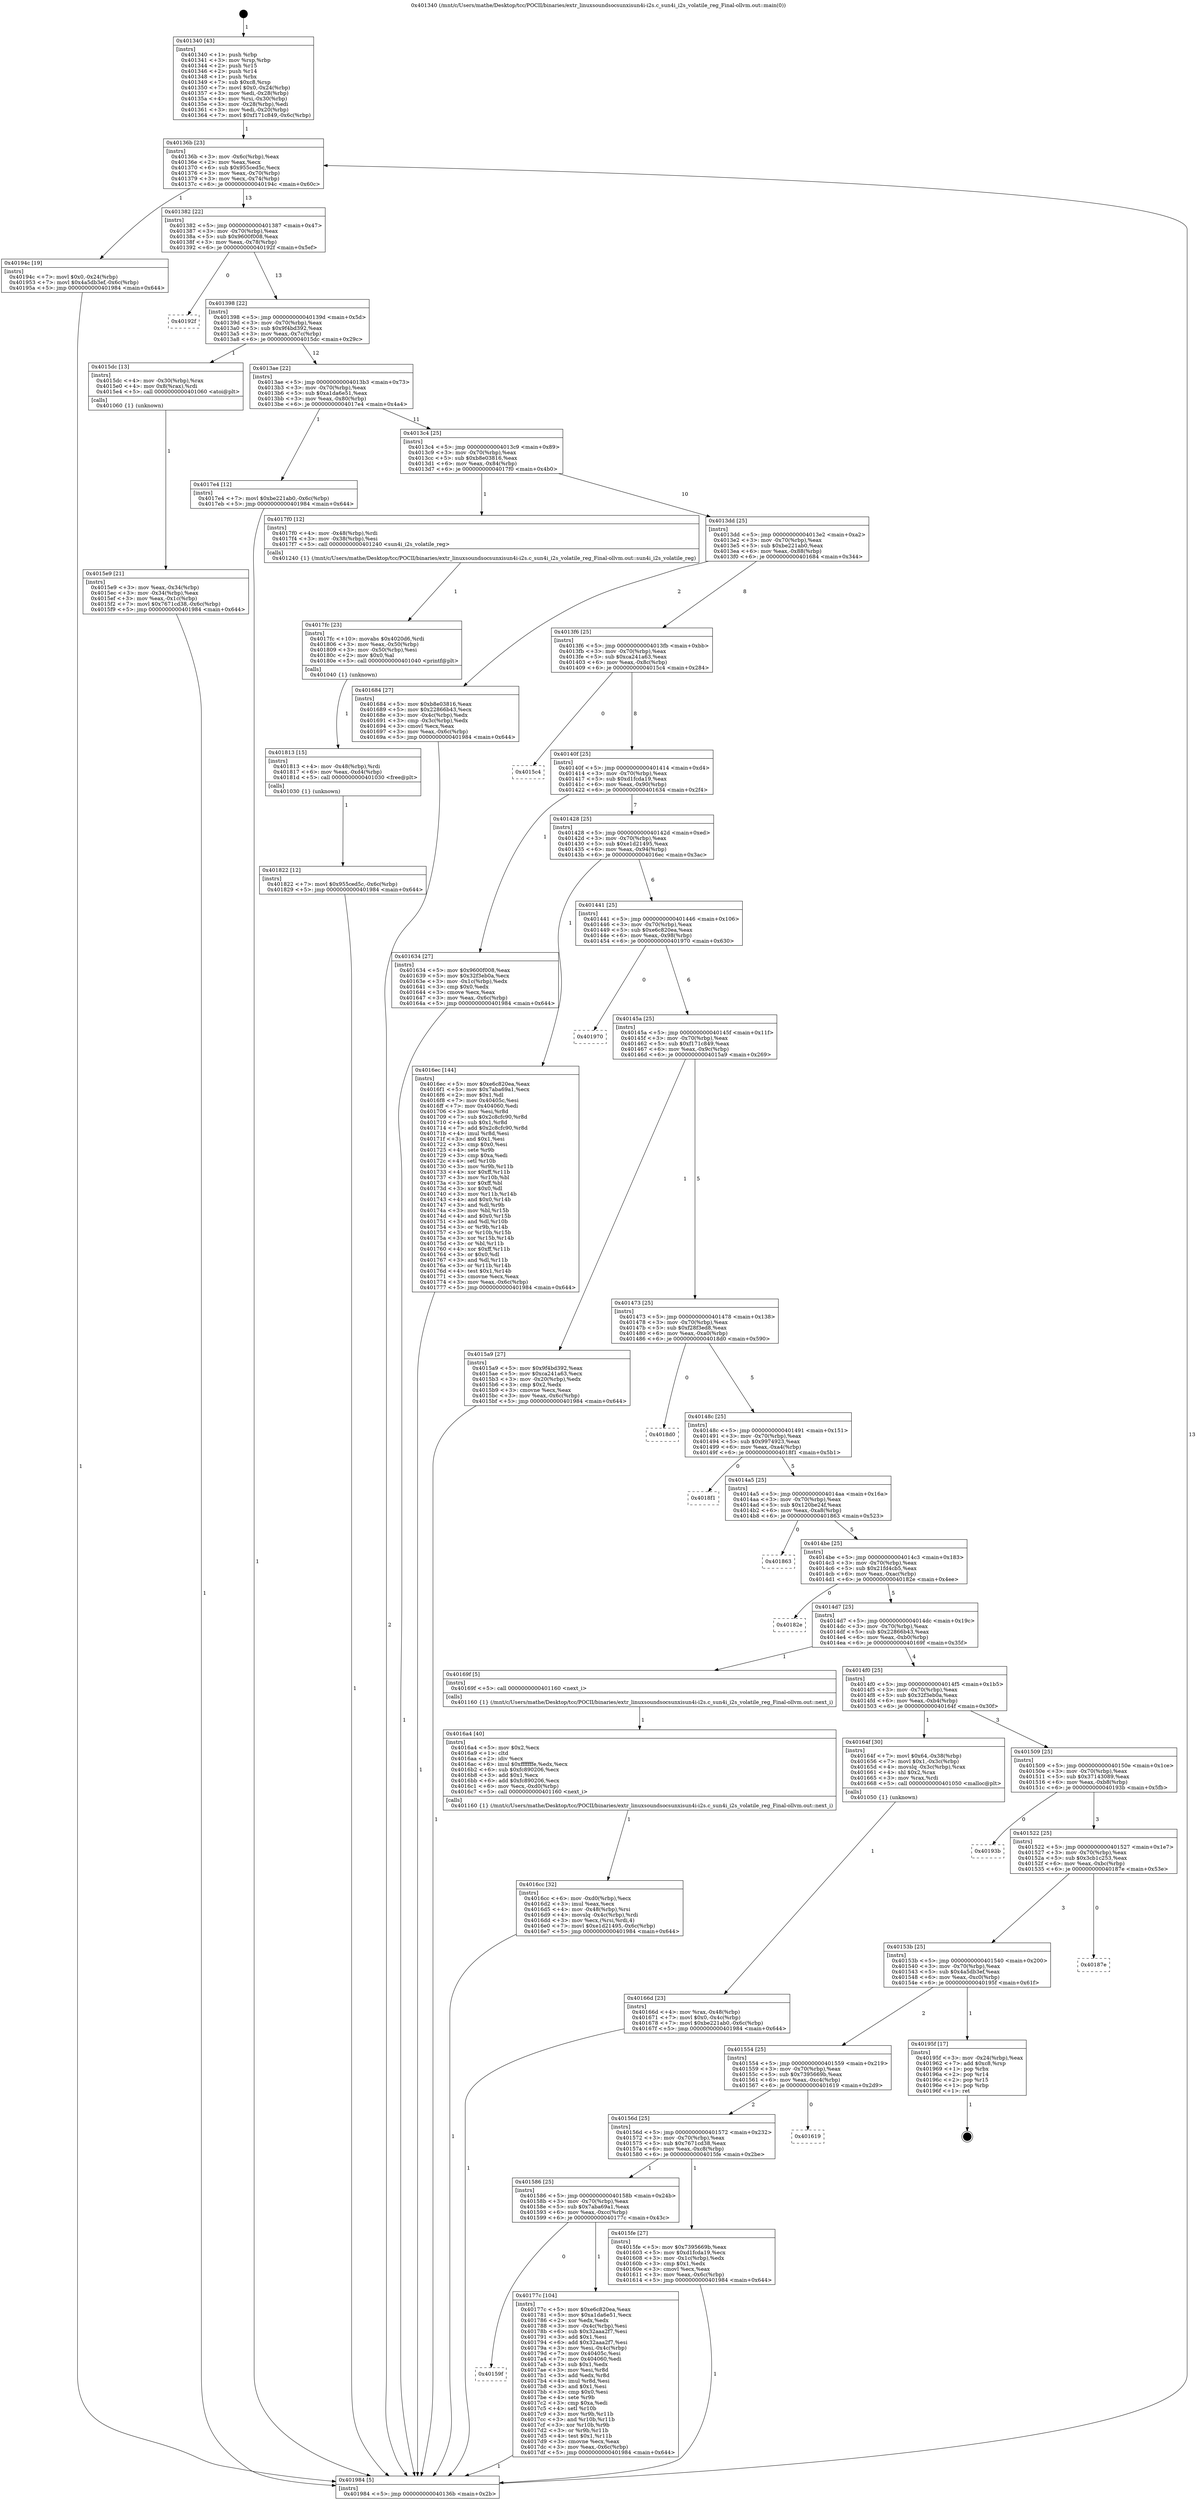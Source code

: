 digraph "0x401340" {
  label = "0x401340 (/mnt/c/Users/mathe/Desktop/tcc/POCII/binaries/extr_linuxsoundsocsunxisun4i-i2s.c_sun4i_i2s_volatile_reg_Final-ollvm.out::main(0))"
  labelloc = "t"
  node[shape=record]

  Entry [label="",width=0.3,height=0.3,shape=circle,fillcolor=black,style=filled]
  "0x40136b" [label="{
     0x40136b [23]\l
     | [instrs]\l
     &nbsp;&nbsp;0x40136b \<+3\>: mov -0x6c(%rbp),%eax\l
     &nbsp;&nbsp;0x40136e \<+2\>: mov %eax,%ecx\l
     &nbsp;&nbsp;0x401370 \<+6\>: sub $0x955ced5c,%ecx\l
     &nbsp;&nbsp;0x401376 \<+3\>: mov %eax,-0x70(%rbp)\l
     &nbsp;&nbsp;0x401379 \<+3\>: mov %ecx,-0x74(%rbp)\l
     &nbsp;&nbsp;0x40137c \<+6\>: je 000000000040194c \<main+0x60c\>\l
  }"]
  "0x40194c" [label="{
     0x40194c [19]\l
     | [instrs]\l
     &nbsp;&nbsp;0x40194c \<+7\>: movl $0x0,-0x24(%rbp)\l
     &nbsp;&nbsp;0x401953 \<+7\>: movl $0x4a5db3ef,-0x6c(%rbp)\l
     &nbsp;&nbsp;0x40195a \<+5\>: jmp 0000000000401984 \<main+0x644\>\l
  }"]
  "0x401382" [label="{
     0x401382 [22]\l
     | [instrs]\l
     &nbsp;&nbsp;0x401382 \<+5\>: jmp 0000000000401387 \<main+0x47\>\l
     &nbsp;&nbsp;0x401387 \<+3\>: mov -0x70(%rbp),%eax\l
     &nbsp;&nbsp;0x40138a \<+5\>: sub $0x9600f008,%eax\l
     &nbsp;&nbsp;0x40138f \<+3\>: mov %eax,-0x78(%rbp)\l
     &nbsp;&nbsp;0x401392 \<+6\>: je 000000000040192f \<main+0x5ef\>\l
  }"]
  Exit [label="",width=0.3,height=0.3,shape=circle,fillcolor=black,style=filled,peripheries=2]
  "0x40192f" [label="{
     0x40192f\l
  }", style=dashed]
  "0x401398" [label="{
     0x401398 [22]\l
     | [instrs]\l
     &nbsp;&nbsp;0x401398 \<+5\>: jmp 000000000040139d \<main+0x5d\>\l
     &nbsp;&nbsp;0x40139d \<+3\>: mov -0x70(%rbp),%eax\l
     &nbsp;&nbsp;0x4013a0 \<+5\>: sub $0x9f4bd392,%eax\l
     &nbsp;&nbsp;0x4013a5 \<+3\>: mov %eax,-0x7c(%rbp)\l
     &nbsp;&nbsp;0x4013a8 \<+6\>: je 00000000004015dc \<main+0x29c\>\l
  }"]
  "0x401822" [label="{
     0x401822 [12]\l
     | [instrs]\l
     &nbsp;&nbsp;0x401822 \<+7\>: movl $0x955ced5c,-0x6c(%rbp)\l
     &nbsp;&nbsp;0x401829 \<+5\>: jmp 0000000000401984 \<main+0x644\>\l
  }"]
  "0x4015dc" [label="{
     0x4015dc [13]\l
     | [instrs]\l
     &nbsp;&nbsp;0x4015dc \<+4\>: mov -0x30(%rbp),%rax\l
     &nbsp;&nbsp;0x4015e0 \<+4\>: mov 0x8(%rax),%rdi\l
     &nbsp;&nbsp;0x4015e4 \<+5\>: call 0000000000401060 \<atoi@plt\>\l
     | [calls]\l
     &nbsp;&nbsp;0x401060 \{1\} (unknown)\l
  }"]
  "0x4013ae" [label="{
     0x4013ae [22]\l
     | [instrs]\l
     &nbsp;&nbsp;0x4013ae \<+5\>: jmp 00000000004013b3 \<main+0x73\>\l
     &nbsp;&nbsp;0x4013b3 \<+3\>: mov -0x70(%rbp),%eax\l
     &nbsp;&nbsp;0x4013b6 \<+5\>: sub $0xa1da6e51,%eax\l
     &nbsp;&nbsp;0x4013bb \<+3\>: mov %eax,-0x80(%rbp)\l
     &nbsp;&nbsp;0x4013be \<+6\>: je 00000000004017e4 \<main+0x4a4\>\l
  }"]
  "0x401813" [label="{
     0x401813 [15]\l
     | [instrs]\l
     &nbsp;&nbsp;0x401813 \<+4\>: mov -0x48(%rbp),%rdi\l
     &nbsp;&nbsp;0x401817 \<+6\>: mov %eax,-0xd4(%rbp)\l
     &nbsp;&nbsp;0x40181d \<+5\>: call 0000000000401030 \<free@plt\>\l
     | [calls]\l
     &nbsp;&nbsp;0x401030 \{1\} (unknown)\l
  }"]
  "0x4017e4" [label="{
     0x4017e4 [12]\l
     | [instrs]\l
     &nbsp;&nbsp;0x4017e4 \<+7\>: movl $0xbe221ab0,-0x6c(%rbp)\l
     &nbsp;&nbsp;0x4017eb \<+5\>: jmp 0000000000401984 \<main+0x644\>\l
  }"]
  "0x4013c4" [label="{
     0x4013c4 [25]\l
     | [instrs]\l
     &nbsp;&nbsp;0x4013c4 \<+5\>: jmp 00000000004013c9 \<main+0x89\>\l
     &nbsp;&nbsp;0x4013c9 \<+3\>: mov -0x70(%rbp),%eax\l
     &nbsp;&nbsp;0x4013cc \<+5\>: sub $0xb8e03816,%eax\l
     &nbsp;&nbsp;0x4013d1 \<+6\>: mov %eax,-0x84(%rbp)\l
     &nbsp;&nbsp;0x4013d7 \<+6\>: je 00000000004017f0 \<main+0x4b0\>\l
  }"]
  "0x4017fc" [label="{
     0x4017fc [23]\l
     | [instrs]\l
     &nbsp;&nbsp;0x4017fc \<+10\>: movabs $0x4020d6,%rdi\l
     &nbsp;&nbsp;0x401806 \<+3\>: mov %eax,-0x50(%rbp)\l
     &nbsp;&nbsp;0x401809 \<+3\>: mov -0x50(%rbp),%esi\l
     &nbsp;&nbsp;0x40180c \<+2\>: mov $0x0,%al\l
     &nbsp;&nbsp;0x40180e \<+5\>: call 0000000000401040 \<printf@plt\>\l
     | [calls]\l
     &nbsp;&nbsp;0x401040 \{1\} (unknown)\l
  }"]
  "0x4017f0" [label="{
     0x4017f0 [12]\l
     | [instrs]\l
     &nbsp;&nbsp;0x4017f0 \<+4\>: mov -0x48(%rbp),%rdi\l
     &nbsp;&nbsp;0x4017f4 \<+3\>: mov -0x38(%rbp),%esi\l
     &nbsp;&nbsp;0x4017f7 \<+5\>: call 0000000000401240 \<sun4i_i2s_volatile_reg\>\l
     | [calls]\l
     &nbsp;&nbsp;0x401240 \{1\} (/mnt/c/Users/mathe/Desktop/tcc/POCII/binaries/extr_linuxsoundsocsunxisun4i-i2s.c_sun4i_i2s_volatile_reg_Final-ollvm.out::sun4i_i2s_volatile_reg)\l
  }"]
  "0x4013dd" [label="{
     0x4013dd [25]\l
     | [instrs]\l
     &nbsp;&nbsp;0x4013dd \<+5\>: jmp 00000000004013e2 \<main+0xa2\>\l
     &nbsp;&nbsp;0x4013e2 \<+3\>: mov -0x70(%rbp),%eax\l
     &nbsp;&nbsp;0x4013e5 \<+5\>: sub $0xbe221ab0,%eax\l
     &nbsp;&nbsp;0x4013ea \<+6\>: mov %eax,-0x88(%rbp)\l
     &nbsp;&nbsp;0x4013f0 \<+6\>: je 0000000000401684 \<main+0x344\>\l
  }"]
  "0x40159f" [label="{
     0x40159f\l
  }", style=dashed]
  "0x401684" [label="{
     0x401684 [27]\l
     | [instrs]\l
     &nbsp;&nbsp;0x401684 \<+5\>: mov $0xb8e03816,%eax\l
     &nbsp;&nbsp;0x401689 \<+5\>: mov $0x22866b43,%ecx\l
     &nbsp;&nbsp;0x40168e \<+3\>: mov -0x4c(%rbp),%edx\l
     &nbsp;&nbsp;0x401691 \<+3\>: cmp -0x3c(%rbp),%edx\l
     &nbsp;&nbsp;0x401694 \<+3\>: cmovl %ecx,%eax\l
     &nbsp;&nbsp;0x401697 \<+3\>: mov %eax,-0x6c(%rbp)\l
     &nbsp;&nbsp;0x40169a \<+5\>: jmp 0000000000401984 \<main+0x644\>\l
  }"]
  "0x4013f6" [label="{
     0x4013f6 [25]\l
     | [instrs]\l
     &nbsp;&nbsp;0x4013f6 \<+5\>: jmp 00000000004013fb \<main+0xbb\>\l
     &nbsp;&nbsp;0x4013fb \<+3\>: mov -0x70(%rbp),%eax\l
     &nbsp;&nbsp;0x4013fe \<+5\>: sub $0xca241a63,%eax\l
     &nbsp;&nbsp;0x401403 \<+6\>: mov %eax,-0x8c(%rbp)\l
     &nbsp;&nbsp;0x401409 \<+6\>: je 00000000004015c4 \<main+0x284\>\l
  }"]
  "0x40177c" [label="{
     0x40177c [104]\l
     | [instrs]\l
     &nbsp;&nbsp;0x40177c \<+5\>: mov $0xe6c820ea,%eax\l
     &nbsp;&nbsp;0x401781 \<+5\>: mov $0xa1da6e51,%ecx\l
     &nbsp;&nbsp;0x401786 \<+2\>: xor %edx,%edx\l
     &nbsp;&nbsp;0x401788 \<+3\>: mov -0x4c(%rbp),%esi\l
     &nbsp;&nbsp;0x40178b \<+6\>: sub $0x32aaa2f7,%esi\l
     &nbsp;&nbsp;0x401791 \<+3\>: add $0x1,%esi\l
     &nbsp;&nbsp;0x401794 \<+6\>: add $0x32aaa2f7,%esi\l
     &nbsp;&nbsp;0x40179a \<+3\>: mov %esi,-0x4c(%rbp)\l
     &nbsp;&nbsp;0x40179d \<+7\>: mov 0x40405c,%esi\l
     &nbsp;&nbsp;0x4017a4 \<+7\>: mov 0x404060,%edi\l
     &nbsp;&nbsp;0x4017ab \<+3\>: sub $0x1,%edx\l
     &nbsp;&nbsp;0x4017ae \<+3\>: mov %esi,%r8d\l
     &nbsp;&nbsp;0x4017b1 \<+3\>: add %edx,%r8d\l
     &nbsp;&nbsp;0x4017b4 \<+4\>: imul %r8d,%esi\l
     &nbsp;&nbsp;0x4017b8 \<+3\>: and $0x1,%esi\l
     &nbsp;&nbsp;0x4017bb \<+3\>: cmp $0x0,%esi\l
     &nbsp;&nbsp;0x4017be \<+4\>: sete %r9b\l
     &nbsp;&nbsp;0x4017c2 \<+3\>: cmp $0xa,%edi\l
     &nbsp;&nbsp;0x4017c5 \<+4\>: setl %r10b\l
     &nbsp;&nbsp;0x4017c9 \<+3\>: mov %r9b,%r11b\l
     &nbsp;&nbsp;0x4017cc \<+3\>: and %r10b,%r11b\l
     &nbsp;&nbsp;0x4017cf \<+3\>: xor %r10b,%r9b\l
     &nbsp;&nbsp;0x4017d2 \<+3\>: or %r9b,%r11b\l
     &nbsp;&nbsp;0x4017d5 \<+4\>: test $0x1,%r11b\l
     &nbsp;&nbsp;0x4017d9 \<+3\>: cmovne %ecx,%eax\l
     &nbsp;&nbsp;0x4017dc \<+3\>: mov %eax,-0x6c(%rbp)\l
     &nbsp;&nbsp;0x4017df \<+5\>: jmp 0000000000401984 \<main+0x644\>\l
  }"]
  "0x4015c4" [label="{
     0x4015c4\l
  }", style=dashed]
  "0x40140f" [label="{
     0x40140f [25]\l
     | [instrs]\l
     &nbsp;&nbsp;0x40140f \<+5\>: jmp 0000000000401414 \<main+0xd4\>\l
     &nbsp;&nbsp;0x401414 \<+3\>: mov -0x70(%rbp),%eax\l
     &nbsp;&nbsp;0x401417 \<+5\>: sub $0xd1fcda19,%eax\l
     &nbsp;&nbsp;0x40141c \<+6\>: mov %eax,-0x90(%rbp)\l
     &nbsp;&nbsp;0x401422 \<+6\>: je 0000000000401634 \<main+0x2f4\>\l
  }"]
  "0x4016cc" [label="{
     0x4016cc [32]\l
     | [instrs]\l
     &nbsp;&nbsp;0x4016cc \<+6\>: mov -0xd0(%rbp),%ecx\l
     &nbsp;&nbsp;0x4016d2 \<+3\>: imul %eax,%ecx\l
     &nbsp;&nbsp;0x4016d5 \<+4\>: mov -0x48(%rbp),%rsi\l
     &nbsp;&nbsp;0x4016d9 \<+4\>: movslq -0x4c(%rbp),%rdi\l
     &nbsp;&nbsp;0x4016dd \<+3\>: mov %ecx,(%rsi,%rdi,4)\l
     &nbsp;&nbsp;0x4016e0 \<+7\>: movl $0xe1d21495,-0x6c(%rbp)\l
     &nbsp;&nbsp;0x4016e7 \<+5\>: jmp 0000000000401984 \<main+0x644\>\l
  }"]
  "0x401634" [label="{
     0x401634 [27]\l
     | [instrs]\l
     &nbsp;&nbsp;0x401634 \<+5\>: mov $0x9600f008,%eax\l
     &nbsp;&nbsp;0x401639 \<+5\>: mov $0x32f3eb0a,%ecx\l
     &nbsp;&nbsp;0x40163e \<+3\>: mov -0x1c(%rbp),%edx\l
     &nbsp;&nbsp;0x401641 \<+3\>: cmp $0x0,%edx\l
     &nbsp;&nbsp;0x401644 \<+3\>: cmove %ecx,%eax\l
     &nbsp;&nbsp;0x401647 \<+3\>: mov %eax,-0x6c(%rbp)\l
     &nbsp;&nbsp;0x40164a \<+5\>: jmp 0000000000401984 \<main+0x644\>\l
  }"]
  "0x401428" [label="{
     0x401428 [25]\l
     | [instrs]\l
     &nbsp;&nbsp;0x401428 \<+5\>: jmp 000000000040142d \<main+0xed\>\l
     &nbsp;&nbsp;0x40142d \<+3\>: mov -0x70(%rbp),%eax\l
     &nbsp;&nbsp;0x401430 \<+5\>: sub $0xe1d21495,%eax\l
     &nbsp;&nbsp;0x401435 \<+6\>: mov %eax,-0x94(%rbp)\l
     &nbsp;&nbsp;0x40143b \<+6\>: je 00000000004016ec \<main+0x3ac\>\l
  }"]
  "0x4016a4" [label="{
     0x4016a4 [40]\l
     | [instrs]\l
     &nbsp;&nbsp;0x4016a4 \<+5\>: mov $0x2,%ecx\l
     &nbsp;&nbsp;0x4016a9 \<+1\>: cltd\l
     &nbsp;&nbsp;0x4016aa \<+2\>: idiv %ecx\l
     &nbsp;&nbsp;0x4016ac \<+6\>: imul $0xfffffffe,%edx,%ecx\l
     &nbsp;&nbsp;0x4016b2 \<+6\>: sub $0xfc890206,%ecx\l
     &nbsp;&nbsp;0x4016b8 \<+3\>: add $0x1,%ecx\l
     &nbsp;&nbsp;0x4016bb \<+6\>: add $0xfc890206,%ecx\l
     &nbsp;&nbsp;0x4016c1 \<+6\>: mov %ecx,-0xd0(%rbp)\l
     &nbsp;&nbsp;0x4016c7 \<+5\>: call 0000000000401160 \<next_i\>\l
     | [calls]\l
     &nbsp;&nbsp;0x401160 \{1\} (/mnt/c/Users/mathe/Desktop/tcc/POCII/binaries/extr_linuxsoundsocsunxisun4i-i2s.c_sun4i_i2s_volatile_reg_Final-ollvm.out::next_i)\l
  }"]
  "0x4016ec" [label="{
     0x4016ec [144]\l
     | [instrs]\l
     &nbsp;&nbsp;0x4016ec \<+5\>: mov $0xe6c820ea,%eax\l
     &nbsp;&nbsp;0x4016f1 \<+5\>: mov $0x7aba69a1,%ecx\l
     &nbsp;&nbsp;0x4016f6 \<+2\>: mov $0x1,%dl\l
     &nbsp;&nbsp;0x4016f8 \<+7\>: mov 0x40405c,%esi\l
     &nbsp;&nbsp;0x4016ff \<+7\>: mov 0x404060,%edi\l
     &nbsp;&nbsp;0x401706 \<+3\>: mov %esi,%r8d\l
     &nbsp;&nbsp;0x401709 \<+7\>: sub $0x2c8cfc90,%r8d\l
     &nbsp;&nbsp;0x401710 \<+4\>: sub $0x1,%r8d\l
     &nbsp;&nbsp;0x401714 \<+7\>: add $0x2c8cfc90,%r8d\l
     &nbsp;&nbsp;0x40171b \<+4\>: imul %r8d,%esi\l
     &nbsp;&nbsp;0x40171f \<+3\>: and $0x1,%esi\l
     &nbsp;&nbsp;0x401722 \<+3\>: cmp $0x0,%esi\l
     &nbsp;&nbsp;0x401725 \<+4\>: sete %r9b\l
     &nbsp;&nbsp;0x401729 \<+3\>: cmp $0xa,%edi\l
     &nbsp;&nbsp;0x40172c \<+4\>: setl %r10b\l
     &nbsp;&nbsp;0x401730 \<+3\>: mov %r9b,%r11b\l
     &nbsp;&nbsp;0x401733 \<+4\>: xor $0xff,%r11b\l
     &nbsp;&nbsp;0x401737 \<+3\>: mov %r10b,%bl\l
     &nbsp;&nbsp;0x40173a \<+3\>: xor $0xff,%bl\l
     &nbsp;&nbsp;0x40173d \<+3\>: xor $0x0,%dl\l
     &nbsp;&nbsp;0x401740 \<+3\>: mov %r11b,%r14b\l
     &nbsp;&nbsp;0x401743 \<+4\>: and $0x0,%r14b\l
     &nbsp;&nbsp;0x401747 \<+3\>: and %dl,%r9b\l
     &nbsp;&nbsp;0x40174a \<+3\>: mov %bl,%r15b\l
     &nbsp;&nbsp;0x40174d \<+4\>: and $0x0,%r15b\l
     &nbsp;&nbsp;0x401751 \<+3\>: and %dl,%r10b\l
     &nbsp;&nbsp;0x401754 \<+3\>: or %r9b,%r14b\l
     &nbsp;&nbsp;0x401757 \<+3\>: or %r10b,%r15b\l
     &nbsp;&nbsp;0x40175a \<+3\>: xor %r15b,%r14b\l
     &nbsp;&nbsp;0x40175d \<+3\>: or %bl,%r11b\l
     &nbsp;&nbsp;0x401760 \<+4\>: xor $0xff,%r11b\l
     &nbsp;&nbsp;0x401764 \<+3\>: or $0x0,%dl\l
     &nbsp;&nbsp;0x401767 \<+3\>: and %dl,%r11b\l
     &nbsp;&nbsp;0x40176a \<+3\>: or %r11b,%r14b\l
     &nbsp;&nbsp;0x40176d \<+4\>: test $0x1,%r14b\l
     &nbsp;&nbsp;0x401771 \<+3\>: cmovne %ecx,%eax\l
     &nbsp;&nbsp;0x401774 \<+3\>: mov %eax,-0x6c(%rbp)\l
     &nbsp;&nbsp;0x401777 \<+5\>: jmp 0000000000401984 \<main+0x644\>\l
  }"]
  "0x401441" [label="{
     0x401441 [25]\l
     | [instrs]\l
     &nbsp;&nbsp;0x401441 \<+5\>: jmp 0000000000401446 \<main+0x106\>\l
     &nbsp;&nbsp;0x401446 \<+3\>: mov -0x70(%rbp),%eax\l
     &nbsp;&nbsp;0x401449 \<+5\>: sub $0xe6c820ea,%eax\l
     &nbsp;&nbsp;0x40144e \<+6\>: mov %eax,-0x98(%rbp)\l
     &nbsp;&nbsp;0x401454 \<+6\>: je 0000000000401970 \<main+0x630\>\l
  }"]
  "0x40166d" [label="{
     0x40166d [23]\l
     | [instrs]\l
     &nbsp;&nbsp;0x40166d \<+4\>: mov %rax,-0x48(%rbp)\l
     &nbsp;&nbsp;0x401671 \<+7\>: movl $0x0,-0x4c(%rbp)\l
     &nbsp;&nbsp;0x401678 \<+7\>: movl $0xbe221ab0,-0x6c(%rbp)\l
     &nbsp;&nbsp;0x40167f \<+5\>: jmp 0000000000401984 \<main+0x644\>\l
  }"]
  "0x401970" [label="{
     0x401970\l
  }", style=dashed]
  "0x40145a" [label="{
     0x40145a [25]\l
     | [instrs]\l
     &nbsp;&nbsp;0x40145a \<+5\>: jmp 000000000040145f \<main+0x11f\>\l
     &nbsp;&nbsp;0x40145f \<+3\>: mov -0x70(%rbp),%eax\l
     &nbsp;&nbsp;0x401462 \<+5\>: sub $0xf171c849,%eax\l
     &nbsp;&nbsp;0x401467 \<+6\>: mov %eax,-0x9c(%rbp)\l
     &nbsp;&nbsp;0x40146d \<+6\>: je 00000000004015a9 \<main+0x269\>\l
  }"]
  "0x401586" [label="{
     0x401586 [25]\l
     | [instrs]\l
     &nbsp;&nbsp;0x401586 \<+5\>: jmp 000000000040158b \<main+0x24b\>\l
     &nbsp;&nbsp;0x40158b \<+3\>: mov -0x70(%rbp),%eax\l
     &nbsp;&nbsp;0x40158e \<+5\>: sub $0x7aba69a1,%eax\l
     &nbsp;&nbsp;0x401593 \<+6\>: mov %eax,-0xcc(%rbp)\l
     &nbsp;&nbsp;0x401599 \<+6\>: je 000000000040177c \<main+0x43c\>\l
  }"]
  "0x4015a9" [label="{
     0x4015a9 [27]\l
     | [instrs]\l
     &nbsp;&nbsp;0x4015a9 \<+5\>: mov $0x9f4bd392,%eax\l
     &nbsp;&nbsp;0x4015ae \<+5\>: mov $0xca241a63,%ecx\l
     &nbsp;&nbsp;0x4015b3 \<+3\>: mov -0x20(%rbp),%edx\l
     &nbsp;&nbsp;0x4015b6 \<+3\>: cmp $0x2,%edx\l
     &nbsp;&nbsp;0x4015b9 \<+3\>: cmovne %ecx,%eax\l
     &nbsp;&nbsp;0x4015bc \<+3\>: mov %eax,-0x6c(%rbp)\l
     &nbsp;&nbsp;0x4015bf \<+5\>: jmp 0000000000401984 \<main+0x644\>\l
  }"]
  "0x401473" [label="{
     0x401473 [25]\l
     | [instrs]\l
     &nbsp;&nbsp;0x401473 \<+5\>: jmp 0000000000401478 \<main+0x138\>\l
     &nbsp;&nbsp;0x401478 \<+3\>: mov -0x70(%rbp),%eax\l
     &nbsp;&nbsp;0x40147b \<+5\>: sub $0xf28f3ed8,%eax\l
     &nbsp;&nbsp;0x401480 \<+6\>: mov %eax,-0xa0(%rbp)\l
     &nbsp;&nbsp;0x401486 \<+6\>: je 00000000004018d0 \<main+0x590\>\l
  }"]
  "0x401984" [label="{
     0x401984 [5]\l
     | [instrs]\l
     &nbsp;&nbsp;0x401984 \<+5\>: jmp 000000000040136b \<main+0x2b\>\l
  }"]
  "0x401340" [label="{
     0x401340 [43]\l
     | [instrs]\l
     &nbsp;&nbsp;0x401340 \<+1\>: push %rbp\l
     &nbsp;&nbsp;0x401341 \<+3\>: mov %rsp,%rbp\l
     &nbsp;&nbsp;0x401344 \<+2\>: push %r15\l
     &nbsp;&nbsp;0x401346 \<+2\>: push %r14\l
     &nbsp;&nbsp;0x401348 \<+1\>: push %rbx\l
     &nbsp;&nbsp;0x401349 \<+7\>: sub $0xc8,%rsp\l
     &nbsp;&nbsp;0x401350 \<+7\>: movl $0x0,-0x24(%rbp)\l
     &nbsp;&nbsp;0x401357 \<+3\>: mov %edi,-0x28(%rbp)\l
     &nbsp;&nbsp;0x40135a \<+4\>: mov %rsi,-0x30(%rbp)\l
     &nbsp;&nbsp;0x40135e \<+3\>: mov -0x28(%rbp),%edi\l
     &nbsp;&nbsp;0x401361 \<+3\>: mov %edi,-0x20(%rbp)\l
     &nbsp;&nbsp;0x401364 \<+7\>: movl $0xf171c849,-0x6c(%rbp)\l
  }"]
  "0x4015e9" [label="{
     0x4015e9 [21]\l
     | [instrs]\l
     &nbsp;&nbsp;0x4015e9 \<+3\>: mov %eax,-0x34(%rbp)\l
     &nbsp;&nbsp;0x4015ec \<+3\>: mov -0x34(%rbp),%eax\l
     &nbsp;&nbsp;0x4015ef \<+3\>: mov %eax,-0x1c(%rbp)\l
     &nbsp;&nbsp;0x4015f2 \<+7\>: movl $0x7671cd38,-0x6c(%rbp)\l
     &nbsp;&nbsp;0x4015f9 \<+5\>: jmp 0000000000401984 \<main+0x644\>\l
  }"]
  "0x4015fe" [label="{
     0x4015fe [27]\l
     | [instrs]\l
     &nbsp;&nbsp;0x4015fe \<+5\>: mov $0x7395669b,%eax\l
     &nbsp;&nbsp;0x401603 \<+5\>: mov $0xd1fcda19,%ecx\l
     &nbsp;&nbsp;0x401608 \<+3\>: mov -0x1c(%rbp),%edx\l
     &nbsp;&nbsp;0x40160b \<+3\>: cmp $0x1,%edx\l
     &nbsp;&nbsp;0x40160e \<+3\>: cmovl %ecx,%eax\l
     &nbsp;&nbsp;0x401611 \<+3\>: mov %eax,-0x6c(%rbp)\l
     &nbsp;&nbsp;0x401614 \<+5\>: jmp 0000000000401984 \<main+0x644\>\l
  }"]
  "0x4018d0" [label="{
     0x4018d0\l
  }", style=dashed]
  "0x40148c" [label="{
     0x40148c [25]\l
     | [instrs]\l
     &nbsp;&nbsp;0x40148c \<+5\>: jmp 0000000000401491 \<main+0x151\>\l
     &nbsp;&nbsp;0x401491 \<+3\>: mov -0x70(%rbp),%eax\l
     &nbsp;&nbsp;0x401494 \<+5\>: sub $0x9974923,%eax\l
     &nbsp;&nbsp;0x401499 \<+6\>: mov %eax,-0xa4(%rbp)\l
     &nbsp;&nbsp;0x40149f \<+6\>: je 00000000004018f1 \<main+0x5b1\>\l
  }"]
  "0x40156d" [label="{
     0x40156d [25]\l
     | [instrs]\l
     &nbsp;&nbsp;0x40156d \<+5\>: jmp 0000000000401572 \<main+0x232\>\l
     &nbsp;&nbsp;0x401572 \<+3\>: mov -0x70(%rbp),%eax\l
     &nbsp;&nbsp;0x401575 \<+5\>: sub $0x7671cd38,%eax\l
     &nbsp;&nbsp;0x40157a \<+6\>: mov %eax,-0xc8(%rbp)\l
     &nbsp;&nbsp;0x401580 \<+6\>: je 00000000004015fe \<main+0x2be\>\l
  }"]
  "0x4018f1" [label="{
     0x4018f1\l
  }", style=dashed]
  "0x4014a5" [label="{
     0x4014a5 [25]\l
     | [instrs]\l
     &nbsp;&nbsp;0x4014a5 \<+5\>: jmp 00000000004014aa \<main+0x16a\>\l
     &nbsp;&nbsp;0x4014aa \<+3\>: mov -0x70(%rbp),%eax\l
     &nbsp;&nbsp;0x4014ad \<+5\>: sub $0x120be24f,%eax\l
     &nbsp;&nbsp;0x4014b2 \<+6\>: mov %eax,-0xa8(%rbp)\l
     &nbsp;&nbsp;0x4014b8 \<+6\>: je 0000000000401863 \<main+0x523\>\l
  }"]
  "0x401619" [label="{
     0x401619\l
  }", style=dashed]
  "0x401863" [label="{
     0x401863\l
  }", style=dashed]
  "0x4014be" [label="{
     0x4014be [25]\l
     | [instrs]\l
     &nbsp;&nbsp;0x4014be \<+5\>: jmp 00000000004014c3 \<main+0x183\>\l
     &nbsp;&nbsp;0x4014c3 \<+3\>: mov -0x70(%rbp),%eax\l
     &nbsp;&nbsp;0x4014c6 \<+5\>: sub $0x21fd4cb5,%eax\l
     &nbsp;&nbsp;0x4014cb \<+6\>: mov %eax,-0xac(%rbp)\l
     &nbsp;&nbsp;0x4014d1 \<+6\>: je 000000000040182e \<main+0x4ee\>\l
  }"]
  "0x401554" [label="{
     0x401554 [25]\l
     | [instrs]\l
     &nbsp;&nbsp;0x401554 \<+5\>: jmp 0000000000401559 \<main+0x219\>\l
     &nbsp;&nbsp;0x401559 \<+3\>: mov -0x70(%rbp),%eax\l
     &nbsp;&nbsp;0x40155c \<+5\>: sub $0x7395669b,%eax\l
     &nbsp;&nbsp;0x401561 \<+6\>: mov %eax,-0xc4(%rbp)\l
     &nbsp;&nbsp;0x401567 \<+6\>: je 0000000000401619 \<main+0x2d9\>\l
  }"]
  "0x40182e" [label="{
     0x40182e\l
  }", style=dashed]
  "0x4014d7" [label="{
     0x4014d7 [25]\l
     | [instrs]\l
     &nbsp;&nbsp;0x4014d7 \<+5\>: jmp 00000000004014dc \<main+0x19c\>\l
     &nbsp;&nbsp;0x4014dc \<+3\>: mov -0x70(%rbp),%eax\l
     &nbsp;&nbsp;0x4014df \<+5\>: sub $0x22866b43,%eax\l
     &nbsp;&nbsp;0x4014e4 \<+6\>: mov %eax,-0xb0(%rbp)\l
     &nbsp;&nbsp;0x4014ea \<+6\>: je 000000000040169f \<main+0x35f\>\l
  }"]
  "0x40195f" [label="{
     0x40195f [17]\l
     | [instrs]\l
     &nbsp;&nbsp;0x40195f \<+3\>: mov -0x24(%rbp),%eax\l
     &nbsp;&nbsp;0x401962 \<+7\>: add $0xc8,%rsp\l
     &nbsp;&nbsp;0x401969 \<+1\>: pop %rbx\l
     &nbsp;&nbsp;0x40196a \<+2\>: pop %r14\l
     &nbsp;&nbsp;0x40196c \<+2\>: pop %r15\l
     &nbsp;&nbsp;0x40196e \<+1\>: pop %rbp\l
     &nbsp;&nbsp;0x40196f \<+1\>: ret\l
  }"]
  "0x40169f" [label="{
     0x40169f [5]\l
     | [instrs]\l
     &nbsp;&nbsp;0x40169f \<+5\>: call 0000000000401160 \<next_i\>\l
     | [calls]\l
     &nbsp;&nbsp;0x401160 \{1\} (/mnt/c/Users/mathe/Desktop/tcc/POCII/binaries/extr_linuxsoundsocsunxisun4i-i2s.c_sun4i_i2s_volatile_reg_Final-ollvm.out::next_i)\l
  }"]
  "0x4014f0" [label="{
     0x4014f0 [25]\l
     | [instrs]\l
     &nbsp;&nbsp;0x4014f0 \<+5\>: jmp 00000000004014f5 \<main+0x1b5\>\l
     &nbsp;&nbsp;0x4014f5 \<+3\>: mov -0x70(%rbp),%eax\l
     &nbsp;&nbsp;0x4014f8 \<+5\>: sub $0x32f3eb0a,%eax\l
     &nbsp;&nbsp;0x4014fd \<+6\>: mov %eax,-0xb4(%rbp)\l
     &nbsp;&nbsp;0x401503 \<+6\>: je 000000000040164f \<main+0x30f\>\l
  }"]
  "0x40153b" [label="{
     0x40153b [25]\l
     | [instrs]\l
     &nbsp;&nbsp;0x40153b \<+5\>: jmp 0000000000401540 \<main+0x200\>\l
     &nbsp;&nbsp;0x401540 \<+3\>: mov -0x70(%rbp),%eax\l
     &nbsp;&nbsp;0x401543 \<+5\>: sub $0x4a5db3ef,%eax\l
     &nbsp;&nbsp;0x401548 \<+6\>: mov %eax,-0xc0(%rbp)\l
     &nbsp;&nbsp;0x40154e \<+6\>: je 000000000040195f \<main+0x61f\>\l
  }"]
  "0x40164f" [label="{
     0x40164f [30]\l
     | [instrs]\l
     &nbsp;&nbsp;0x40164f \<+7\>: movl $0x64,-0x38(%rbp)\l
     &nbsp;&nbsp;0x401656 \<+7\>: movl $0x1,-0x3c(%rbp)\l
     &nbsp;&nbsp;0x40165d \<+4\>: movslq -0x3c(%rbp),%rax\l
     &nbsp;&nbsp;0x401661 \<+4\>: shl $0x2,%rax\l
     &nbsp;&nbsp;0x401665 \<+3\>: mov %rax,%rdi\l
     &nbsp;&nbsp;0x401668 \<+5\>: call 0000000000401050 \<malloc@plt\>\l
     | [calls]\l
     &nbsp;&nbsp;0x401050 \{1\} (unknown)\l
  }"]
  "0x401509" [label="{
     0x401509 [25]\l
     | [instrs]\l
     &nbsp;&nbsp;0x401509 \<+5\>: jmp 000000000040150e \<main+0x1ce\>\l
     &nbsp;&nbsp;0x40150e \<+3\>: mov -0x70(%rbp),%eax\l
     &nbsp;&nbsp;0x401511 \<+5\>: sub $0x37143089,%eax\l
     &nbsp;&nbsp;0x401516 \<+6\>: mov %eax,-0xb8(%rbp)\l
     &nbsp;&nbsp;0x40151c \<+6\>: je 000000000040193b \<main+0x5fb\>\l
  }"]
  "0x40187e" [label="{
     0x40187e\l
  }", style=dashed]
  "0x40193b" [label="{
     0x40193b\l
  }", style=dashed]
  "0x401522" [label="{
     0x401522 [25]\l
     | [instrs]\l
     &nbsp;&nbsp;0x401522 \<+5\>: jmp 0000000000401527 \<main+0x1e7\>\l
     &nbsp;&nbsp;0x401527 \<+3\>: mov -0x70(%rbp),%eax\l
     &nbsp;&nbsp;0x40152a \<+5\>: sub $0x3cb1c253,%eax\l
     &nbsp;&nbsp;0x40152f \<+6\>: mov %eax,-0xbc(%rbp)\l
     &nbsp;&nbsp;0x401535 \<+6\>: je 000000000040187e \<main+0x53e\>\l
  }"]
  Entry -> "0x401340" [label=" 1"]
  "0x40136b" -> "0x40194c" [label=" 1"]
  "0x40136b" -> "0x401382" [label=" 13"]
  "0x40195f" -> Exit [label=" 1"]
  "0x401382" -> "0x40192f" [label=" 0"]
  "0x401382" -> "0x401398" [label=" 13"]
  "0x40194c" -> "0x401984" [label=" 1"]
  "0x401398" -> "0x4015dc" [label=" 1"]
  "0x401398" -> "0x4013ae" [label=" 12"]
  "0x401822" -> "0x401984" [label=" 1"]
  "0x4013ae" -> "0x4017e4" [label=" 1"]
  "0x4013ae" -> "0x4013c4" [label=" 11"]
  "0x401813" -> "0x401822" [label=" 1"]
  "0x4013c4" -> "0x4017f0" [label=" 1"]
  "0x4013c4" -> "0x4013dd" [label=" 10"]
  "0x4017fc" -> "0x401813" [label=" 1"]
  "0x4013dd" -> "0x401684" [label=" 2"]
  "0x4013dd" -> "0x4013f6" [label=" 8"]
  "0x4017f0" -> "0x4017fc" [label=" 1"]
  "0x4013f6" -> "0x4015c4" [label=" 0"]
  "0x4013f6" -> "0x40140f" [label=" 8"]
  "0x4017e4" -> "0x401984" [label=" 1"]
  "0x40140f" -> "0x401634" [label=" 1"]
  "0x40140f" -> "0x401428" [label=" 7"]
  "0x401586" -> "0x40159f" [label=" 0"]
  "0x401428" -> "0x4016ec" [label=" 1"]
  "0x401428" -> "0x401441" [label=" 6"]
  "0x401586" -> "0x40177c" [label=" 1"]
  "0x401441" -> "0x401970" [label=" 0"]
  "0x401441" -> "0x40145a" [label=" 6"]
  "0x40177c" -> "0x401984" [label=" 1"]
  "0x40145a" -> "0x4015a9" [label=" 1"]
  "0x40145a" -> "0x401473" [label=" 5"]
  "0x4015a9" -> "0x401984" [label=" 1"]
  "0x401340" -> "0x40136b" [label=" 1"]
  "0x401984" -> "0x40136b" [label=" 13"]
  "0x4015dc" -> "0x4015e9" [label=" 1"]
  "0x4015e9" -> "0x401984" [label=" 1"]
  "0x4016ec" -> "0x401984" [label=" 1"]
  "0x401473" -> "0x4018d0" [label=" 0"]
  "0x401473" -> "0x40148c" [label=" 5"]
  "0x4016cc" -> "0x401984" [label=" 1"]
  "0x40148c" -> "0x4018f1" [label=" 0"]
  "0x40148c" -> "0x4014a5" [label=" 5"]
  "0x40169f" -> "0x4016a4" [label=" 1"]
  "0x4014a5" -> "0x401863" [label=" 0"]
  "0x4014a5" -> "0x4014be" [label=" 5"]
  "0x401684" -> "0x401984" [label=" 2"]
  "0x4014be" -> "0x40182e" [label=" 0"]
  "0x4014be" -> "0x4014d7" [label=" 5"]
  "0x40164f" -> "0x40166d" [label=" 1"]
  "0x4014d7" -> "0x40169f" [label=" 1"]
  "0x4014d7" -> "0x4014f0" [label=" 4"]
  "0x401634" -> "0x401984" [label=" 1"]
  "0x4014f0" -> "0x40164f" [label=" 1"]
  "0x4014f0" -> "0x401509" [label=" 3"]
  "0x40156d" -> "0x401586" [label=" 1"]
  "0x401509" -> "0x40193b" [label=" 0"]
  "0x401509" -> "0x401522" [label=" 3"]
  "0x40156d" -> "0x4015fe" [label=" 1"]
  "0x401522" -> "0x40187e" [label=" 0"]
  "0x401522" -> "0x40153b" [label=" 3"]
  "0x4015fe" -> "0x401984" [label=" 1"]
  "0x40153b" -> "0x40195f" [label=" 1"]
  "0x40153b" -> "0x401554" [label=" 2"]
  "0x40166d" -> "0x401984" [label=" 1"]
  "0x401554" -> "0x401619" [label=" 0"]
  "0x401554" -> "0x40156d" [label=" 2"]
  "0x4016a4" -> "0x4016cc" [label=" 1"]
}
